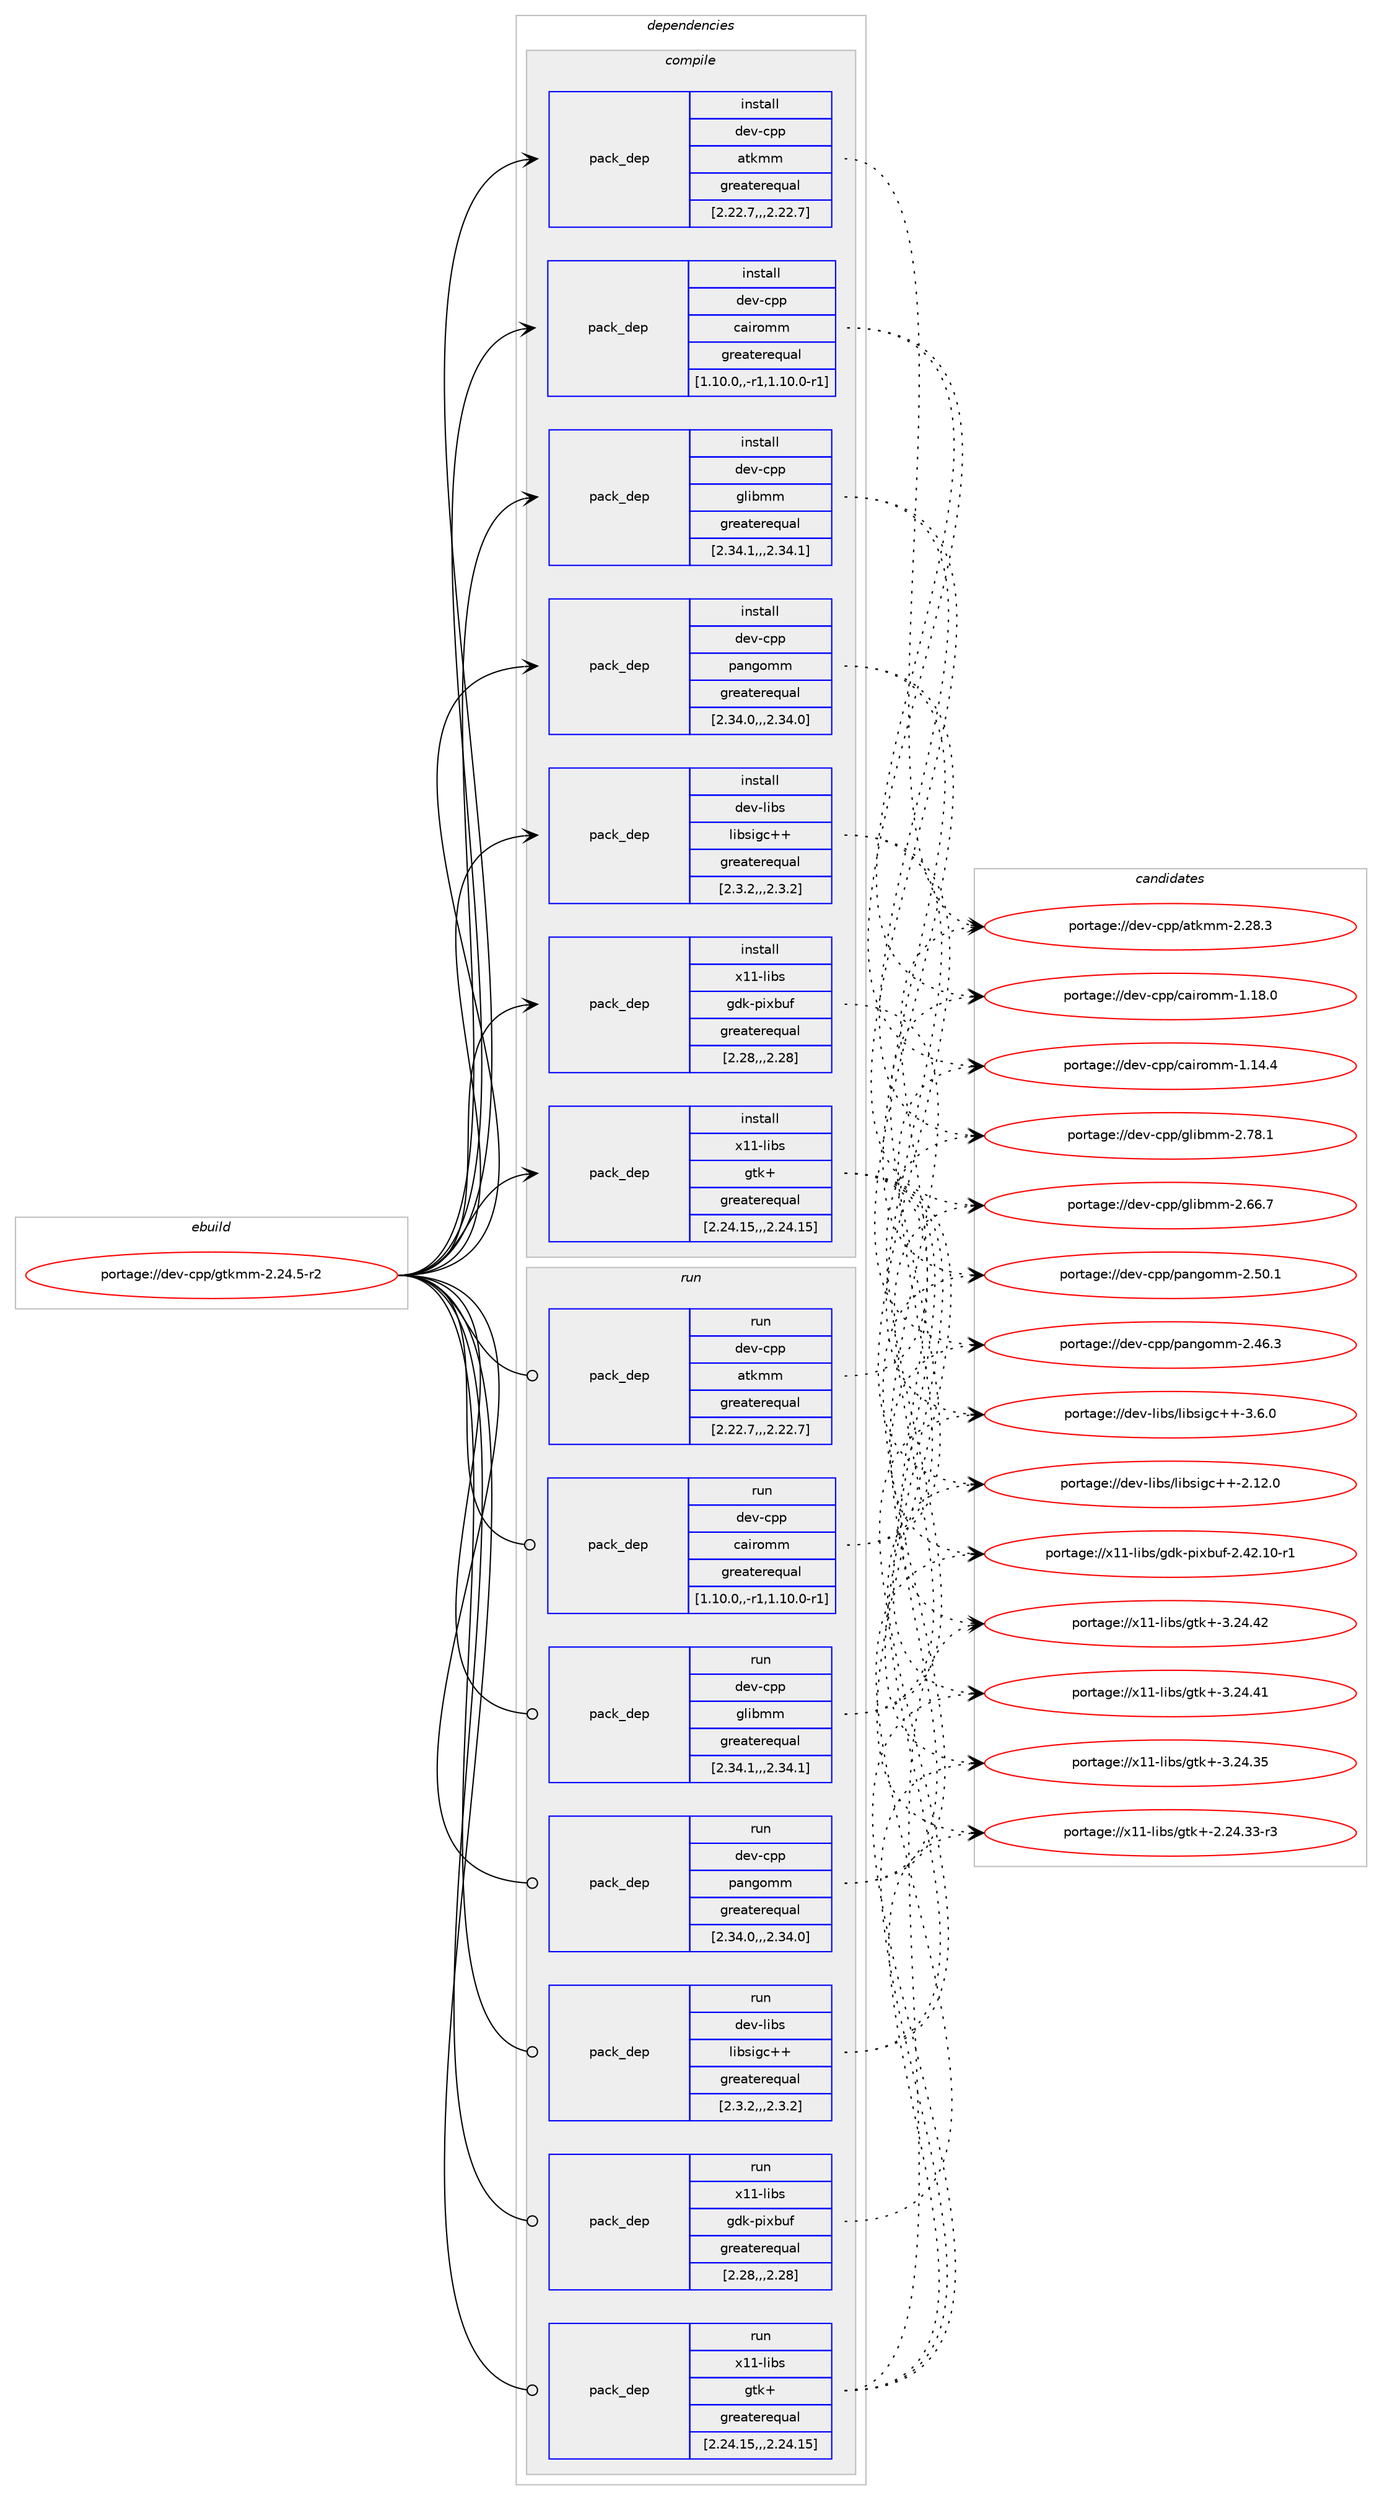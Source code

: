 digraph prolog {

# *************
# Graph options
# *************

newrank=true;
concentrate=true;
compound=true;
graph [rankdir=LR,fontname=Helvetica,fontsize=10,ranksep=1.5];#, ranksep=2.5, nodesep=0.2];
edge  [arrowhead=vee];
node  [fontname=Helvetica,fontsize=10];

# **********
# The ebuild
# **********

subgraph cluster_leftcol {
color=gray;
rank=same;
label=<<i>ebuild</i>>;
id [label="portage://dev-cpp/gtkmm-2.24.5-r2", color=red, width=4, href="../dev-cpp/gtkmm-2.24.5-r2.svg"];
}

# ****************
# The dependencies
# ****************

subgraph cluster_midcol {
color=gray;
label=<<i>dependencies</i>>;
subgraph cluster_compile {
fillcolor="#eeeeee";
style=filled;
label=<<i>compile</i>>;
subgraph pack47136 {
dependency64920 [label=<<TABLE BORDER="0" CELLBORDER="1" CELLSPACING="0" CELLPADDING="4" WIDTH="220"><TR><TD ROWSPAN="6" CELLPADDING="30">pack_dep</TD></TR><TR><TD WIDTH="110">install</TD></TR><TR><TD>dev-cpp</TD></TR><TR><TD>atkmm</TD></TR><TR><TD>greaterequal</TD></TR><TR><TD>[2.22.7,,,2.22.7]</TD></TR></TABLE>>, shape=none, color=blue];
}
id:e -> dependency64920:w [weight=20,style="solid",arrowhead="vee"];
subgraph pack47137 {
dependency64921 [label=<<TABLE BORDER="0" CELLBORDER="1" CELLSPACING="0" CELLPADDING="4" WIDTH="220"><TR><TD ROWSPAN="6" CELLPADDING="30">pack_dep</TD></TR><TR><TD WIDTH="110">install</TD></TR><TR><TD>dev-cpp</TD></TR><TR><TD>cairomm</TD></TR><TR><TD>greaterequal</TD></TR><TR><TD>[1.10.0,,-r1,1.10.0-r1]</TD></TR></TABLE>>, shape=none, color=blue];
}
id:e -> dependency64921:w [weight=20,style="solid",arrowhead="vee"];
subgraph pack47138 {
dependency64922 [label=<<TABLE BORDER="0" CELLBORDER="1" CELLSPACING="0" CELLPADDING="4" WIDTH="220"><TR><TD ROWSPAN="6" CELLPADDING="30">pack_dep</TD></TR><TR><TD WIDTH="110">install</TD></TR><TR><TD>dev-cpp</TD></TR><TR><TD>glibmm</TD></TR><TR><TD>greaterequal</TD></TR><TR><TD>[2.34.1,,,2.34.1]</TD></TR></TABLE>>, shape=none, color=blue];
}
id:e -> dependency64922:w [weight=20,style="solid",arrowhead="vee"];
subgraph pack47139 {
dependency64923 [label=<<TABLE BORDER="0" CELLBORDER="1" CELLSPACING="0" CELLPADDING="4" WIDTH="220"><TR><TD ROWSPAN="6" CELLPADDING="30">pack_dep</TD></TR><TR><TD WIDTH="110">install</TD></TR><TR><TD>dev-cpp</TD></TR><TR><TD>pangomm</TD></TR><TR><TD>greaterequal</TD></TR><TR><TD>[2.34.0,,,2.34.0]</TD></TR></TABLE>>, shape=none, color=blue];
}
id:e -> dependency64923:w [weight=20,style="solid",arrowhead="vee"];
subgraph pack47140 {
dependency64924 [label=<<TABLE BORDER="0" CELLBORDER="1" CELLSPACING="0" CELLPADDING="4" WIDTH="220"><TR><TD ROWSPAN="6" CELLPADDING="30">pack_dep</TD></TR><TR><TD WIDTH="110">install</TD></TR><TR><TD>dev-libs</TD></TR><TR><TD>libsigc++</TD></TR><TR><TD>greaterequal</TD></TR><TR><TD>[2.3.2,,,2.3.2]</TD></TR></TABLE>>, shape=none, color=blue];
}
id:e -> dependency64924:w [weight=20,style="solid",arrowhead="vee"];
subgraph pack47141 {
dependency64925 [label=<<TABLE BORDER="0" CELLBORDER="1" CELLSPACING="0" CELLPADDING="4" WIDTH="220"><TR><TD ROWSPAN="6" CELLPADDING="30">pack_dep</TD></TR><TR><TD WIDTH="110">install</TD></TR><TR><TD>x11-libs</TD></TR><TR><TD>gdk-pixbuf</TD></TR><TR><TD>greaterequal</TD></TR><TR><TD>[2.28,,,2.28]</TD></TR></TABLE>>, shape=none, color=blue];
}
id:e -> dependency64925:w [weight=20,style="solid",arrowhead="vee"];
subgraph pack47142 {
dependency64926 [label=<<TABLE BORDER="0" CELLBORDER="1" CELLSPACING="0" CELLPADDING="4" WIDTH="220"><TR><TD ROWSPAN="6" CELLPADDING="30">pack_dep</TD></TR><TR><TD WIDTH="110">install</TD></TR><TR><TD>x11-libs</TD></TR><TR><TD>gtk+</TD></TR><TR><TD>greaterequal</TD></TR><TR><TD>[2.24.15,,,2.24.15]</TD></TR></TABLE>>, shape=none, color=blue];
}
id:e -> dependency64926:w [weight=20,style="solid",arrowhead="vee"];
}
subgraph cluster_compileandrun {
fillcolor="#eeeeee";
style=filled;
label=<<i>compile and run</i>>;
}
subgraph cluster_run {
fillcolor="#eeeeee";
style=filled;
label=<<i>run</i>>;
subgraph pack47143 {
dependency64927 [label=<<TABLE BORDER="0" CELLBORDER="1" CELLSPACING="0" CELLPADDING="4" WIDTH="220"><TR><TD ROWSPAN="6" CELLPADDING="30">pack_dep</TD></TR><TR><TD WIDTH="110">run</TD></TR><TR><TD>dev-cpp</TD></TR><TR><TD>atkmm</TD></TR><TR><TD>greaterequal</TD></TR><TR><TD>[2.22.7,,,2.22.7]</TD></TR></TABLE>>, shape=none, color=blue];
}
id:e -> dependency64927:w [weight=20,style="solid",arrowhead="odot"];
subgraph pack47144 {
dependency64928 [label=<<TABLE BORDER="0" CELLBORDER="1" CELLSPACING="0" CELLPADDING="4" WIDTH="220"><TR><TD ROWSPAN="6" CELLPADDING="30">pack_dep</TD></TR><TR><TD WIDTH="110">run</TD></TR><TR><TD>dev-cpp</TD></TR><TR><TD>cairomm</TD></TR><TR><TD>greaterequal</TD></TR><TR><TD>[1.10.0,,-r1,1.10.0-r1]</TD></TR></TABLE>>, shape=none, color=blue];
}
id:e -> dependency64928:w [weight=20,style="solid",arrowhead="odot"];
subgraph pack47145 {
dependency64929 [label=<<TABLE BORDER="0" CELLBORDER="1" CELLSPACING="0" CELLPADDING="4" WIDTH="220"><TR><TD ROWSPAN="6" CELLPADDING="30">pack_dep</TD></TR><TR><TD WIDTH="110">run</TD></TR><TR><TD>dev-cpp</TD></TR><TR><TD>glibmm</TD></TR><TR><TD>greaterequal</TD></TR><TR><TD>[2.34.1,,,2.34.1]</TD></TR></TABLE>>, shape=none, color=blue];
}
id:e -> dependency64929:w [weight=20,style="solid",arrowhead="odot"];
subgraph pack47146 {
dependency64930 [label=<<TABLE BORDER="0" CELLBORDER="1" CELLSPACING="0" CELLPADDING="4" WIDTH="220"><TR><TD ROWSPAN="6" CELLPADDING="30">pack_dep</TD></TR><TR><TD WIDTH="110">run</TD></TR><TR><TD>dev-cpp</TD></TR><TR><TD>pangomm</TD></TR><TR><TD>greaterequal</TD></TR><TR><TD>[2.34.0,,,2.34.0]</TD></TR></TABLE>>, shape=none, color=blue];
}
id:e -> dependency64930:w [weight=20,style="solid",arrowhead="odot"];
subgraph pack47147 {
dependency64931 [label=<<TABLE BORDER="0" CELLBORDER="1" CELLSPACING="0" CELLPADDING="4" WIDTH="220"><TR><TD ROWSPAN="6" CELLPADDING="30">pack_dep</TD></TR><TR><TD WIDTH="110">run</TD></TR><TR><TD>dev-libs</TD></TR><TR><TD>libsigc++</TD></TR><TR><TD>greaterequal</TD></TR><TR><TD>[2.3.2,,,2.3.2]</TD></TR></TABLE>>, shape=none, color=blue];
}
id:e -> dependency64931:w [weight=20,style="solid",arrowhead="odot"];
subgraph pack47148 {
dependency64932 [label=<<TABLE BORDER="0" CELLBORDER="1" CELLSPACING="0" CELLPADDING="4" WIDTH="220"><TR><TD ROWSPAN="6" CELLPADDING="30">pack_dep</TD></TR><TR><TD WIDTH="110">run</TD></TR><TR><TD>x11-libs</TD></TR><TR><TD>gdk-pixbuf</TD></TR><TR><TD>greaterequal</TD></TR><TR><TD>[2.28,,,2.28]</TD></TR></TABLE>>, shape=none, color=blue];
}
id:e -> dependency64932:w [weight=20,style="solid",arrowhead="odot"];
subgraph pack47149 {
dependency64933 [label=<<TABLE BORDER="0" CELLBORDER="1" CELLSPACING="0" CELLPADDING="4" WIDTH="220"><TR><TD ROWSPAN="6" CELLPADDING="30">pack_dep</TD></TR><TR><TD WIDTH="110">run</TD></TR><TR><TD>x11-libs</TD></TR><TR><TD>gtk+</TD></TR><TR><TD>greaterequal</TD></TR><TR><TD>[2.24.15,,,2.24.15]</TD></TR></TABLE>>, shape=none, color=blue];
}
id:e -> dependency64933:w [weight=20,style="solid",arrowhead="odot"];
}
}

# **************
# The candidates
# **************

subgraph cluster_choices {
rank=same;
color=gray;
label=<<i>candidates</i>>;

subgraph choice47136 {
color=black;
nodesep=1;
choice1001011184599112112479711610710910945504650564651 [label="portage://dev-cpp/atkmm-2.28.3", color=red, width=4,href="../dev-cpp/atkmm-2.28.3.svg"];
dependency64920:e -> choice1001011184599112112479711610710910945504650564651:w [style=dotted,weight="100"];
}
subgraph choice47137 {
color=black;
nodesep=1;
choice100101118459911211247999710511411110910945494649564648 [label="portage://dev-cpp/cairomm-1.18.0", color=red, width=4,href="../dev-cpp/cairomm-1.18.0.svg"];
choice100101118459911211247999710511411110910945494649524652 [label="portage://dev-cpp/cairomm-1.14.4", color=red, width=4,href="../dev-cpp/cairomm-1.14.4.svg"];
dependency64921:e -> choice100101118459911211247999710511411110910945494649564648:w [style=dotted,weight="100"];
dependency64921:e -> choice100101118459911211247999710511411110910945494649524652:w [style=dotted,weight="100"];
}
subgraph choice47138 {
color=black;
nodesep=1;
choice1001011184599112112471031081059810910945504655564649 [label="portage://dev-cpp/glibmm-2.78.1", color=red, width=4,href="../dev-cpp/glibmm-2.78.1.svg"];
choice1001011184599112112471031081059810910945504654544655 [label="portage://dev-cpp/glibmm-2.66.7", color=red, width=4,href="../dev-cpp/glibmm-2.66.7.svg"];
dependency64922:e -> choice1001011184599112112471031081059810910945504655564649:w [style=dotted,weight="100"];
dependency64922:e -> choice1001011184599112112471031081059810910945504654544655:w [style=dotted,weight="100"];
}
subgraph choice47139 {
color=black;
nodesep=1;
choice1001011184599112112471129711010311110910945504653484649 [label="portage://dev-cpp/pangomm-2.50.1", color=red, width=4,href="../dev-cpp/pangomm-2.50.1.svg"];
choice1001011184599112112471129711010311110910945504652544651 [label="portage://dev-cpp/pangomm-2.46.3", color=red, width=4,href="../dev-cpp/pangomm-2.46.3.svg"];
dependency64923:e -> choice1001011184599112112471129711010311110910945504653484649:w [style=dotted,weight="100"];
dependency64923:e -> choice1001011184599112112471129711010311110910945504652544651:w [style=dotted,weight="100"];
}
subgraph choice47140 {
color=black;
nodesep=1;
choice10010111845108105981154710810598115105103994343455146544648 [label="portage://dev-libs/libsigc++-3.6.0", color=red, width=4,href="../dev-libs/libsigc++-3.6.0.svg"];
choice1001011184510810598115471081059811510510399434345504649504648 [label="portage://dev-libs/libsigc++-2.12.0", color=red, width=4,href="../dev-libs/libsigc++-2.12.0.svg"];
dependency64924:e -> choice10010111845108105981154710810598115105103994343455146544648:w [style=dotted,weight="100"];
dependency64924:e -> choice1001011184510810598115471081059811510510399434345504649504648:w [style=dotted,weight="100"];
}
subgraph choice47141 {
color=black;
nodesep=1;
choice1204949451081059811547103100107451121051209811710245504652504649484511449 [label="portage://x11-libs/gdk-pixbuf-2.42.10-r1", color=red, width=4,href="../x11-libs/gdk-pixbuf-2.42.10-r1.svg"];
dependency64925:e -> choice1204949451081059811547103100107451121051209811710245504652504649484511449:w [style=dotted,weight="100"];
}
subgraph choice47142 {
color=black;
nodesep=1;
choice1204949451081059811547103116107434551465052465250 [label="portage://x11-libs/gtk+-3.24.42", color=red, width=4,href="../x11-libs/gtk+-3.24.42.svg"];
choice1204949451081059811547103116107434551465052465249 [label="portage://x11-libs/gtk+-3.24.41", color=red, width=4,href="../x11-libs/gtk+-3.24.41.svg"];
choice1204949451081059811547103116107434551465052465153 [label="portage://x11-libs/gtk+-3.24.35", color=red, width=4,href="../x11-libs/gtk+-3.24.35.svg"];
choice12049494510810598115471031161074345504650524651514511451 [label="portage://x11-libs/gtk+-2.24.33-r3", color=red, width=4,href="../x11-libs/gtk+-2.24.33-r3.svg"];
dependency64926:e -> choice1204949451081059811547103116107434551465052465250:w [style=dotted,weight="100"];
dependency64926:e -> choice1204949451081059811547103116107434551465052465249:w [style=dotted,weight="100"];
dependency64926:e -> choice1204949451081059811547103116107434551465052465153:w [style=dotted,weight="100"];
dependency64926:e -> choice12049494510810598115471031161074345504650524651514511451:w [style=dotted,weight="100"];
}
subgraph choice47143 {
color=black;
nodesep=1;
choice1001011184599112112479711610710910945504650564651 [label="portage://dev-cpp/atkmm-2.28.3", color=red, width=4,href="../dev-cpp/atkmm-2.28.3.svg"];
dependency64927:e -> choice1001011184599112112479711610710910945504650564651:w [style=dotted,weight="100"];
}
subgraph choice47144 {
color=black;
nodesep=1;
choice100101118459911211247999710511411110910945494649564648 [label="portage://dev-cpp/cairomm-1.18.0", color=red, width=4,href="../dev-cpp/cairomm-1.18.0.svg"];
choice100101118459911211247999710511411110910945494649524652 [label="portage://dev-cpp/cairomm-1.14.4", color=red, width=4,href="../dev-cpp/cairomm-1.14.4.svg"];
dependency64928:e -> choice100101118459911211247999710511411110910945494649564648:w [style=dotted,weight="100"];
dependency64928:e -> choice100101118459911211247999710511411110910945494649524652:w [style=dotted,weight="100"];
}
subgraph choice47145 {
color=black;
nodesep=1;
choice1001011184599112112471031081059810910945504655564649 [label="portage://dev-cpp/glibmm-2.78.1", color=red, width=4,href="../dev-cpp/glibmm-2.78.1.svg"];
choice1001011184599112112471031081059810910945504654544655 [label="portage://dev-cpp/glibmm-2.66.7", color=red, width=4,href="../dev-cpp/glibmm-2.66.7.svg"];
dependency64929:e -> choice1001011184599112112471031081059810910945504655564649:w [style=dotted,weight="100"];
dependency64929:e -> choice1001011184599112112471031081059810910945504654544655:w [style=dotted,weight="100"];
}
subgraph choice47146 {
color=black;
nodesep=1;
choice1001011184599112112471129711010311110910945504653484649 [label="portage://dev-cpp/pangomm-2.50.1", color=red, width=4,href="../dev-cpp/pangomm-2.50.1.svg"];
choice1001011184599112112471129711010311110910945504652544651 [label="portage://dev-cpp/pangomm-2.46.3", color=red, width=4,href="../dev-cpp/pangomm-2.46.3.svg"];
dependency64930:e -> choice1001011184599112112471129711010311110910945504653484649:w [style=dotted,weight="100"];
dependency64930:e -> choice1001011184599112112471129711010311110910945504652544651:w [style=dotted,weight="100"];
}
subgraph choice47147 {
color=black;
nodesep=1;
choice10010111845108105981154710810598115105103994343455146544648 [label="portage://dev-libs/libsigc++-3.6.0", color=red, width=4,href="../dev-libs/libsigc++-3.6.0.svg"];
choice1001011184510810598115471081059811510510399434345504649504648 [label="portage://dev-libs/libsigc++-2.12.0", color=red, width=4,href="../dev-libs/libsigc++-2.12.0.svg"];
dependency64931:e -> choice10010111845108105981154710810598115105103994343455146544648:w [style=dotted,weight="100"];
dependency64931:e -> choice1001011184510810598115471081059811510510399434345504649504648:w [style=dotted,weight="100"];
}
subgraph choice47148 {
color=black;
nodesep=1;
choice1204949451081059811547103100107451121051209811710245504652504649484511449 [label="portage://x11-libs/gdk-pixbuf-2.42.10-r1", color=red, width=4,href="../x11-libs/gdk-pixbuf-2.42.10-r1.svg"];
dependency64932:e -> choice1204949451081059811547103100107451121051209811710245504652504649484511449:w [style=dotted,weight="100"];
}
subgraph choice47149 {
color=black;
nodesep=1;
choice1204949451081059811547103116107434551465052465250 [label="portage://x11-libs/gtk+-3.24.42", color=red, width=4,href="../x11-libs/gtk+-3.24.42.svg"];
choice1204949451081059811547103116107434551465052465249 [label="portage://x11-libs/gtk+-3.24.41", color=red, width=4,href="../x11-libs/gtk+-3.24.41.svg"];
choice1204949451081059811547103116107434551465052465153 [label="portage://x11-libs/gtk+-3.24.35", color=red, width=4,href="../x11-libs/gtk+-3.24.35.svg"];
choice12049494510810598115471031161074345504650524651514511451 [label="portage://x11-libs/gtk+-2.24.33-r3", color=red, width=4,href="../x11-libs/gtk+-2.24.33-r3.svg"];
dependency64933:e -> choice1204949451081059811547103116107434551465052465250:w [style=dotted,weight="100"];
dependency64933:e -> choice1204949451081059811547103116107434551465052465249:w [style=dotted,weight="100"];
dependency64933:e -> choice1204949451081059811547103116107434551465052465153:w [style=dotted,weight="100"];
dependency64933:e -> choice12049494510810598115471031161074345504650524651514511451:w [style=dotted,weight="100"];
}
}

}
